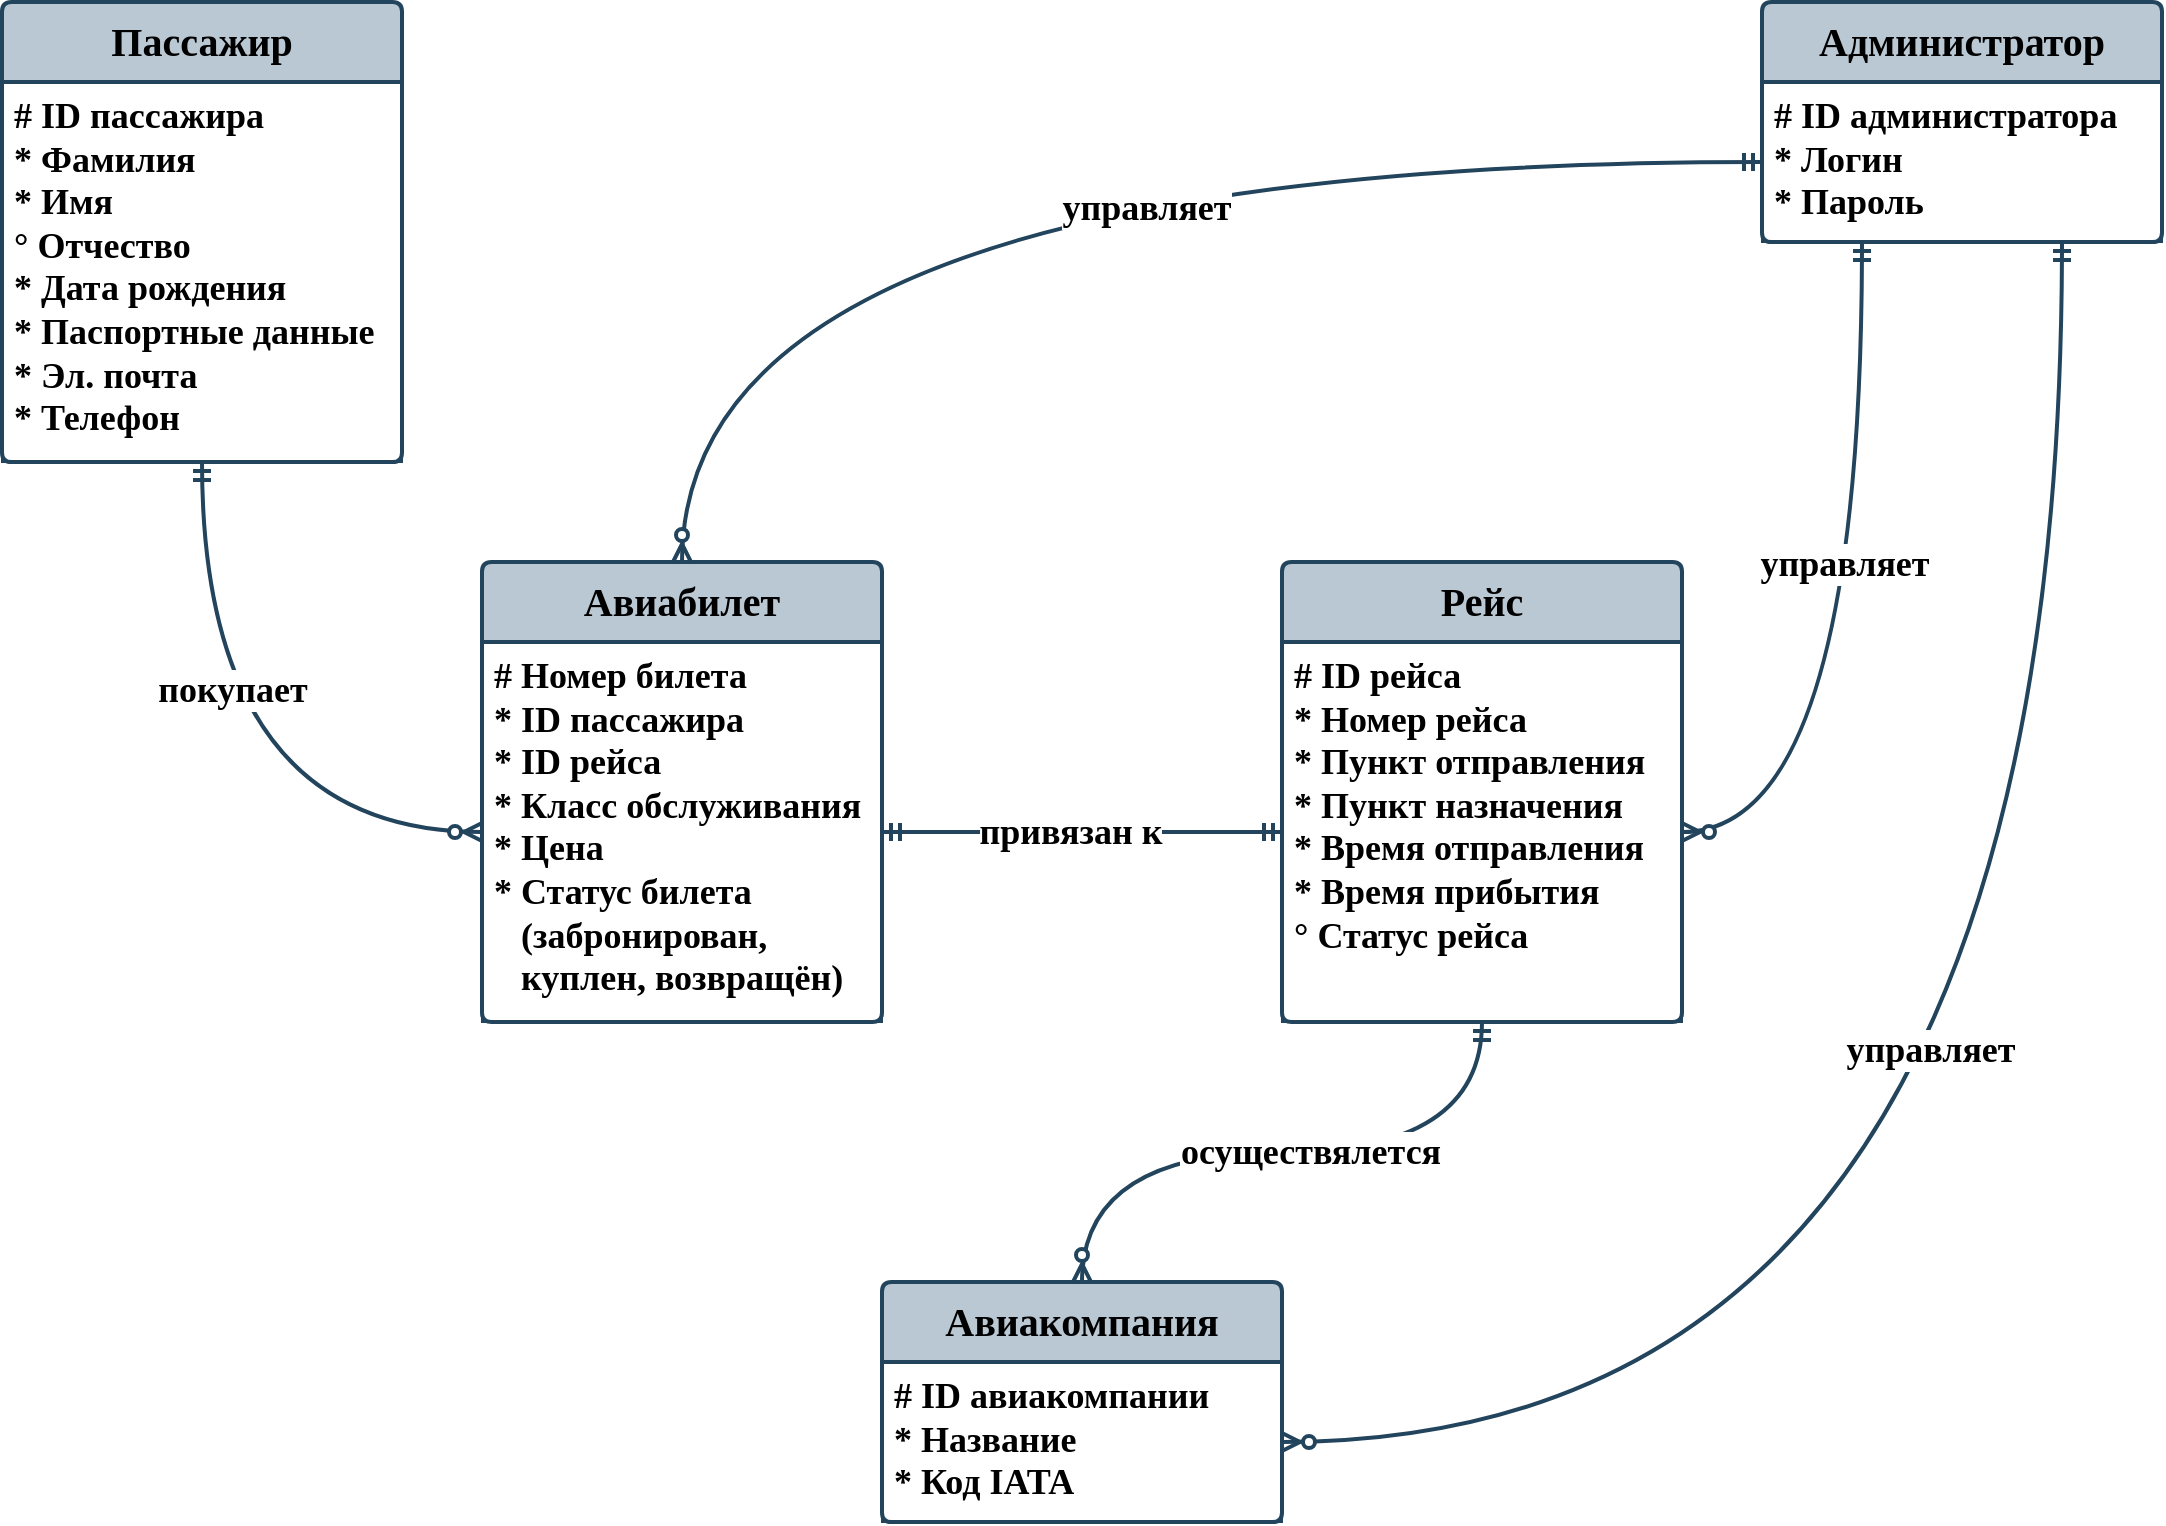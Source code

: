 <mxfile version="23.0.2" type="device">
  <diagram name="Сущность-связь" id="meegSIh5yEZbhiBVrIRW">
    <mxGraphModel dx="1235" dy="844" grid="1" gridSize="10" guides="1" tooltips="1" connect="1" arrows="1" fold="1" page="1" pageScale="1" pageWidth="1169" pageHeight="827" math="0" shadow="0">
      <root>
        <mxCell id="0" />
        <mxCell id="1" parent="0" />
        <mxCell id="OlbXkareSTDpN4I9U51Q-46" value="&lt;font style=&quot;font-size: 20px;&quot;&gt;Пассажир&lt;/font&gt;" style="swimlane;childLayout=stackLayout;horizontal=1;startSize=40;horizontalStack=0;rounded=1;fontSize=18;fontStyle=1;strokeWidth=2;resizeParent=0;resizeLast=1;shadow=0;dashed=0;align=center;arcSize=4;whiteSpace=wrap;html=1;fontFamily=Times New Roman;fillColor=#bac8d3;strokeColor=#23445d;" vertex="1" parent="1">
          <mxGeometry x="40" y="40" width="200" height="230" as="geometry" />
        </mxCell>
        <mxCell id="OlbXkareSTDpN4I9U51Q-47" value="# ID пассажира&lt;br style=&quot;font-size: 18px;&quot;&gt;* Фамилия&lt;br style=&quot;font-size: 18px;&quot;&gt;* Имя&lt;br style=&quot;font-size: 18px;&quot;&gt;°&amp;nbsp;Отчество&lt;br style=&quot;font-size: 18px;&quot;&gt;* Дата рождения&lt;br style=&quot;font-size: 18px;&quot;&gt;* Паспортные данные&lt;br style=&quot;font-size: 18px;&quot;&gt;* Эл. почта&lt;br style=&quot;font-size: 18px;&quot;&gt;* Телефон" style="align=left;strokeColor=#23445d;fillColor=none;spacingLeft=4;fontSize=18;verticalAlign=top;resizable=0;rotatable=0;part=1;html=1;fontFamily=Times New Roman;fontStyle=1" vertex="1" parent="OlbXkareSTDpN4I9U51Q-46">
          <mxGeometry y="40" width="200" height="190" as="geometry" />
        </mxCell>
        <mxCell id="OlbXkareSTDpN4I9U51Q-54" value="&lt;font style=&quot;font-size: 20px;&quot;&gt;Авиабилет&lt;/font&gt;" style="swimlane;childLayout=stackLayout;horizontal=1;startSize=40;horizontalStack=0;rounded=1;fontSize=18;fontStyle=1;strokeWidth=2;resizeParent=0;resizeLast=1;shadow=0;dashed=0;align=center;arcSize=4;whiteSpace=wrap;html=1;fontFamily=Times New Roman;fillColor=#bac8d3;strokeColor=#23445d;" vertex="1" parent="1">
          <mxGeometry x="280" y="320" width="200" height="230" as="geometry" />
        </mxCell>
        <mxCell id="OlbXkareSTDpN4I9U51Q-55" value="# Номер билета&lt;br style=&quot;font-size: 18px;&quot;&gt;* ID пассажира&lt;br style=&quot;font-size: 18px;&quot;&gt;* ID рейса&lt;br&gt;* Класс обслуживания&lt;br&gt;* Цена&lt;br&gt;* Статус билета&lt;br&gt;&amp;nbsp; &amp;nbsp;(забронирован,&lt;br&gt;&amp;nbsp; &amp;nbsp;куплен, возвращён)" style="align=left;strokeColor=#23445d;fillColor=none;spacingLeft=4;fontSize=18;verticalAlign=top;resizable=0;rotatable=0;part=1;html=1;fontFamily=Times New Roman;fontStyle=1" vertex="1" parent="OlbXkareSTDpN4I9U51Q-54">
          <mxGeometry y="40" width="200" height="190" as="geometry" />
        </mxCell>
        <mxCell id="OlbXkareSTDpN4I9U51Q-63" value="&lt;font style=&quot;font-size: 20px;&quot;&gt;Рейс&lt;/font&gt;" style="swimlane;childLayout=stackLayout;horizontal=1;startSize=40;horizontalStack=0;rounded=1;fontSize=18;fontStyle=1;strokeWidth=2;resizeParent=0;resizeLast=1;shadow=0;dashed=0;align=center;arcSize=4;whiteSpace=wrap;html=1;fontFamily=Times New Roman;fillColor=#bac8d3;strokeColor=#23445d;" vertex="1" parent="1">
          <mxGeometry x="680" y="320" width="200" height="230" as="geometry" />
        </mxCell>
        <mxCell id="OlbXkareSTDpN4I9U51Q-64" value="# ID рейса&lt;br style=&quot;font-size: 18px;&quot;&gt;* Номер рейса&lt;br style=&quot;font-size: 18px;&quot;&gt;* Пункт отправления&lt;br style=&quot;font-size: 18px;&quot;&gt;* Пункт назначения&lt;br&gt;* Время отправления&lt;br&gt;* Время прибытия&lt;br&gt;° Статус рейса" style="align=left;strokeColor=#23445d;fillColor=none;spacingLeft=4;fontSize=18;verticalAlign=top;resizable=0;rotatable=0;part=1;html=1;fontFamily=Times New Roman;fontStyle=1" vertex="1" parent="OlbXkareSTDpN4I9U51Q-63">
          <mxGeometry y="40" width="200" height="190" as="geometry" />
        </mxCell>
        <mxCell id="OlbXkareSTDpN4I9U51Q-67" value="&lt;font style=&quot;font-size: 20px;&quot;&gt;Администратор&lt;/font&gt;" style="swimlane;childLayout=stackLayout;horizontal=1;startSize=40;horizontalStack=0;rounded=1;fontSize=18;fontStyle=1;strokeWidth=2;resizeParent=0;resizeLast=1;shadow=0;dashed=0;align=center;arcSize=4;whiteSpace=wrap;html=1;fontFamily=Times New Roman;fillColor=#bac8d3;strokeColor=#23445d;" vertex="1" parent="1">
          <mxGeometry x="920" y="40" width="200" height="120" as="geometry" />
        </mxCell>
        <mxCell id="OlbXkareSTDpN4I9U51Q-68" value="# ID администратора&lt;br style=&quot;font-size: 18px;&quot;&gt;* Логин&lt;br style=&quot;font-size: 18px;&quot;&gt;* Пароль" style="align=left;strokeColor=#23445d;fillColor=none;spacingLeft=4;fontSize=18;verticalAlign=top;resizable=0;rotatable=0;part=1;html=1;fontFamily=Times New Roman;fontStyle=1" vertex="1" parent="OlbXkareSTDpN4I9U51Q-67">
          <mxGeometry y="40" width="200" height="80" as="geometry" />
        </mxCell>
        <mxCell id="OlbXkareSTDpN4I9U51Q-70" value="&lt;font style=&quot;font-size: 20px;&quot;&gt;Авиакомпания&lt;/font&gt;" style="swimlane;childLayout=stackLayout;horizontal=1;startSize=40;horizontalStack=0;rounded=1;fontSize=18;fontStyle=1;strokeWidth=2;resizeParent=0;resizeLast=1;shadow=0;dashed=0;align=center;arcSize=4;whiteSpace=wrap;html=1;fontFamily=Times New Roman;fillColor=#bac8d3;strokeColor=#23445d;" vertex="1" parent="1">
          <mxGeometry x="480" y="680" width="200" height="120" as="geometry" />
        </mxCell>
        <mxCell id="OlbXkareSTDpN4I9U51Q-71" value="# ID авиакомпании&lt;br style=&quot;font-size: 18px;&quot;&gt;* Название&lt;br style=&quot;font-size: 18px;&quot;&gt;* Код IATA" style="align=left;strokeColor=#23445d;fillColor=none;spacingLeft=4;fontSize=18;verticalAlign=top;resizable=0;rotatable=0;part=1;html=1;fontFamily=Times New Roman;fontStyle=1" vertex="1" parent="OlbXkareSTDpN4I9U51Q-70">
          <mxGeometry y="40" width="200" height="80" as="geometry" />
        </mxCell>
        <mxCell id="OlbXkareSTDpN4I9U51Q-74" value="" style="fontSize=12;html=1;endArrow=ERzeroToMany;startArrow=ERmandOne;rounded=0;edgeStyle=orthogonalEdgeStyle;strokeWidth=2;fillColor=#bac8d3;strokeColor=#23445d;exitX=0.5;exitY=1;exitDx=0;exitDy=0;curved=1;entryX=0;entryY=0.5;entryDx=0;entryDy=0;" edge="1" parent="1" source="OlbXkareSTDpN4I9U51Q-47" target="OlbXkareSTDpN4I9U51Q-55">
          <mxGeometry width="100" height="100" relative="1" as="geometry">
            <mxPoint x="440" y="120" as="sourcePoint" />
            <mxPoint x="480" y="240" as="targetPoint" />
          </mxGeometry>
        </mxCell>
        <mxCell id="OlbXkareSTDpN4I9U51Q-88" value="&lt;font style=&quot;font-size: 18px;&quot; face=&quot;Times New Roman&quot;&gt;&lt;b&gt;покупает&lt;/b&gt;&lt;/font&gt;" style="edgeLabel;html=1;align=center;verticalAlign=middle;resizable=0;points=[];" vertex="1" connectable="0" parent="OlbXkareSTDpN4I9U51Q-74">
          <mxGeometry x="-0.297" y="15" relative="1" as="geometry">
            <mxPoint as="offset" />
          </mxGeometry>
        </mxCell>
        <mxCell id="OlbXkareSTDpN4I9U51Q-76" value="" style="edgeStyle=orthogonalEdgeStyle;fontSize=12;html=1;endArrow=ERzeroToMany;startArrow=ERmandOne;rounded=0;exitX=0;exitY=0.5;exitDx=0;exitDy=0;entryX=0.5;entryY=0;entryDx=0;entryDy=0;curved=1;strokeWidth=2;fillColor=#bac8d3;strokeColor=#23445d;" edge="1" parent="1" source="OlbXkareSTDpN4I9U51Q-68" target="OlbXkareSTDpN4I9U51Q-54">
          <mxGeometry width="100" height="100" relative="1" as="geometry">
            <mxPoint x="570" y="420" as="sourcePoint" />
            <mxPoint x="550" y="90" as="targetPoint" />
          </mxGeometry>
        </mxCell>
        <mxCell id="OlbXkareSTDpN4I9U51Q-89" value="управляет" style="edgeLabel;html=1;align=center;verticalAlign=middle;resizable=0;points=[];fontFamily=Times New Roman;fontSize=18;fontStyle=1" vertex="1" connectable="0" parent="OlbXkareSTDpN4I9U51Q-76">
          <mxGeometry x="-0.166" y="23" relative="1" as="geometry">
            <mxPoint as="offset" />
          </mxGeometry>
        </mxCell>
        <mxCell id="OlbXkareSTDpN4I9U51Q-80" value="" style="edgeStyle=orthogonalEdgeStyle;fontSize=12;html=1;endArrow=ERzeroToMany;startArrow=ERmandOne;rounded=0;exitX=0.25;exitY=1;exitDx=0;exitDy=0;entryX=1;entryY=0.5;entryDx=0;entryDy=0;curved=1;strokeWidth=2;fillColor=#bac8d3;strokeColor=#23445d;" edge="1" parent="1" source="OlbXkareSTDpN4I9U51Q-68" target="OlbXkareSTDpN4I9U51Q-64">
          <mxGeometry width="100" height="100" relative="1" as="geometry">
            <mxPoint x="570" y="420" as="sourcePoint" />
            <mxPoint x="1030" y="450" as="targetPoint" />
          </mxGeometry>
        </mxCell>
        <mxCell id="OlbXkareSTDpN4I9U51Q-90" value="управляет" style="edgeLabel;html=1;align=center;verticalAlign=middle;resizable=0;points=[];fontFamily=Times New Roman;fontSize=18;fontStyle=1" vertex="1" connectable="0" parent="OlbXkareSTDpN4I9U51Q-80">
          <mxGeometry x="-0.165" y="-9" relative="1" as="geometry">
            <mxPoint as="offset" />
          </mxGeometry>
        </mxCell>
        <mxCell id="OlbXkareSTDpN4I9U51Q-81" value="" style="edgeStyle=orthogonalEdgeStyle;fontSize=12;html=1;endArrow=ERzeroToMany;startArrow=ERmandOne;rounded=0;exitX=0.5;exitY=1;exitDx=0;exitDy=0;entryX=0.5;entryY=0;entryDx=0;entryDy=0;curved=1;strokeWidth=2;fillColor=#bac8d3;strokeColor=#23445d;" edge="1" parent="1" source="OlbXkareSTDpN4I9U51Q-64" target="OlbXkareSTDpN4I9U51Q-70">
          <mxGeometry width="100" height="100" relative="1" as="geometry">
            <mxPoint x="570" y="530" as="sourcePoint" />
            <mxPoint x="670" y="430" as="targetPoint" />
          </mxGeometry>
        </mxCell>
        <mxCell id="OlbXkareSTDpN4I9U51Q-93" value="&lt;font style=&quot;font-size: 18px;&quot; face=&quot;Times New Roman&quot;&gt;&lt;b&gt;осуществялется&lt;/b&gt;&lt;/font&gt;" style="edgeLabel;html=1;align=center;verticalAlign=middle;resizable=0;points=[];" vertex="1" connectable="0" parent="OlbXkareSTDpN4I9U51Q-81">
          <mxGeometry x="-0.085" relative="1" as="geometry">
            <mxPoint as="offset" />
          </mxGeometry>
        </mxCell>
        <mxCell id="OlbXkareSTDpN4I9U51Q-83" value="" style="edgeStyle=orthogonalEdgeStyle;fontSize=12;html=1;endArrow=ERmandOne;startArrow=ERmandOne;rounded=0;exitX=1;exitY=0.5;exitDx=0;exitDy=0;entryX=0;entryY=0.5;entryDx=0;entryDy=0;curved=1;strokeWidth=2;fillColor=#bac8d3;strokeColor=#23445d;" edge="1" parent="1" source="OlbXkareSTDpN4I9U51Q-55" target="OlbXkareSTDpN4I9U51Q-64">
          <mxGeometry width="100" height="100" relative="1" as="geometry">
            <mxPoint x="570" y="530" as="sourcePoint" />
            <mxPoint x="670" y="430" as="targetPoint" />
          </mxGeometry>
        </mxCell>
        <mxCell id="OlbXkareSTDpN4I9U51Q-92" value="привязан к" style="edgeLabel;html=1;align=center;verticalAlign=middle;resizable=0;points=[];fontFamily=Times New Roman;fontSize=18;fontStyle=1" vertex="1" connectable="0" parent="OlbXkareSTDpN4I9U51Q-83">
          <mxGeometry x="-0.058" relative="1" as="geometry">
            <mxPoint as="offset" />
          </mxGeometry>
        </mxCell>
        <mxCell id="OlbXkareSTDpN4I9U51Q-87" value="" style="edgeStyle=orthogonalEdgeStyle;fontSize=12;html=1;endArrow=ERzeroToMany;startArrow=ERmandOne;rounded=0;exitX=0.75;exitY=1;exitDx=0;exitDy=0;entryX=1;entryY=0.5;entryDx=0;entryDy=0;elbow=vertical;curved=1;strokeWidth=2;fillColor=#bac8d3;strokeColor=#23445d;" edge="1" parent="1" source="OlbXkareSTDpN4I9U51Q-68" target="OlbXkareSTDpN4I9U51Q-71">
          <mxGeometry width="100" height="100" relative="1" as="geometry">
            <mxPoint x="570" y="420" as="sourcePoint" />
            <mxPoint x="670" y="320" as="targetPoint" />
          </mxGeometry>
        </mxCell>
        <mxCell id="OlbXkareSTDpN4I9U51Q-91" value="управляет" style="edgeLabel;html=1;align=center;verticalAlign=middle;resizable=0;points=[];fontFamily=Times New Roman;fontSize=18;fontStyle=1" vertex="1" connectable="0" parent="OlbXkareSTDpN4I9U51Q-87">
          <mxGeometry x="-0.184" y="-66" relative="1" as="geometry">
            <mxPoint as="offset" />
          </mxGeometry>
        </mxCell>
      </root>
    </mxGraphModel>
  </diagram>
</mxfile>
